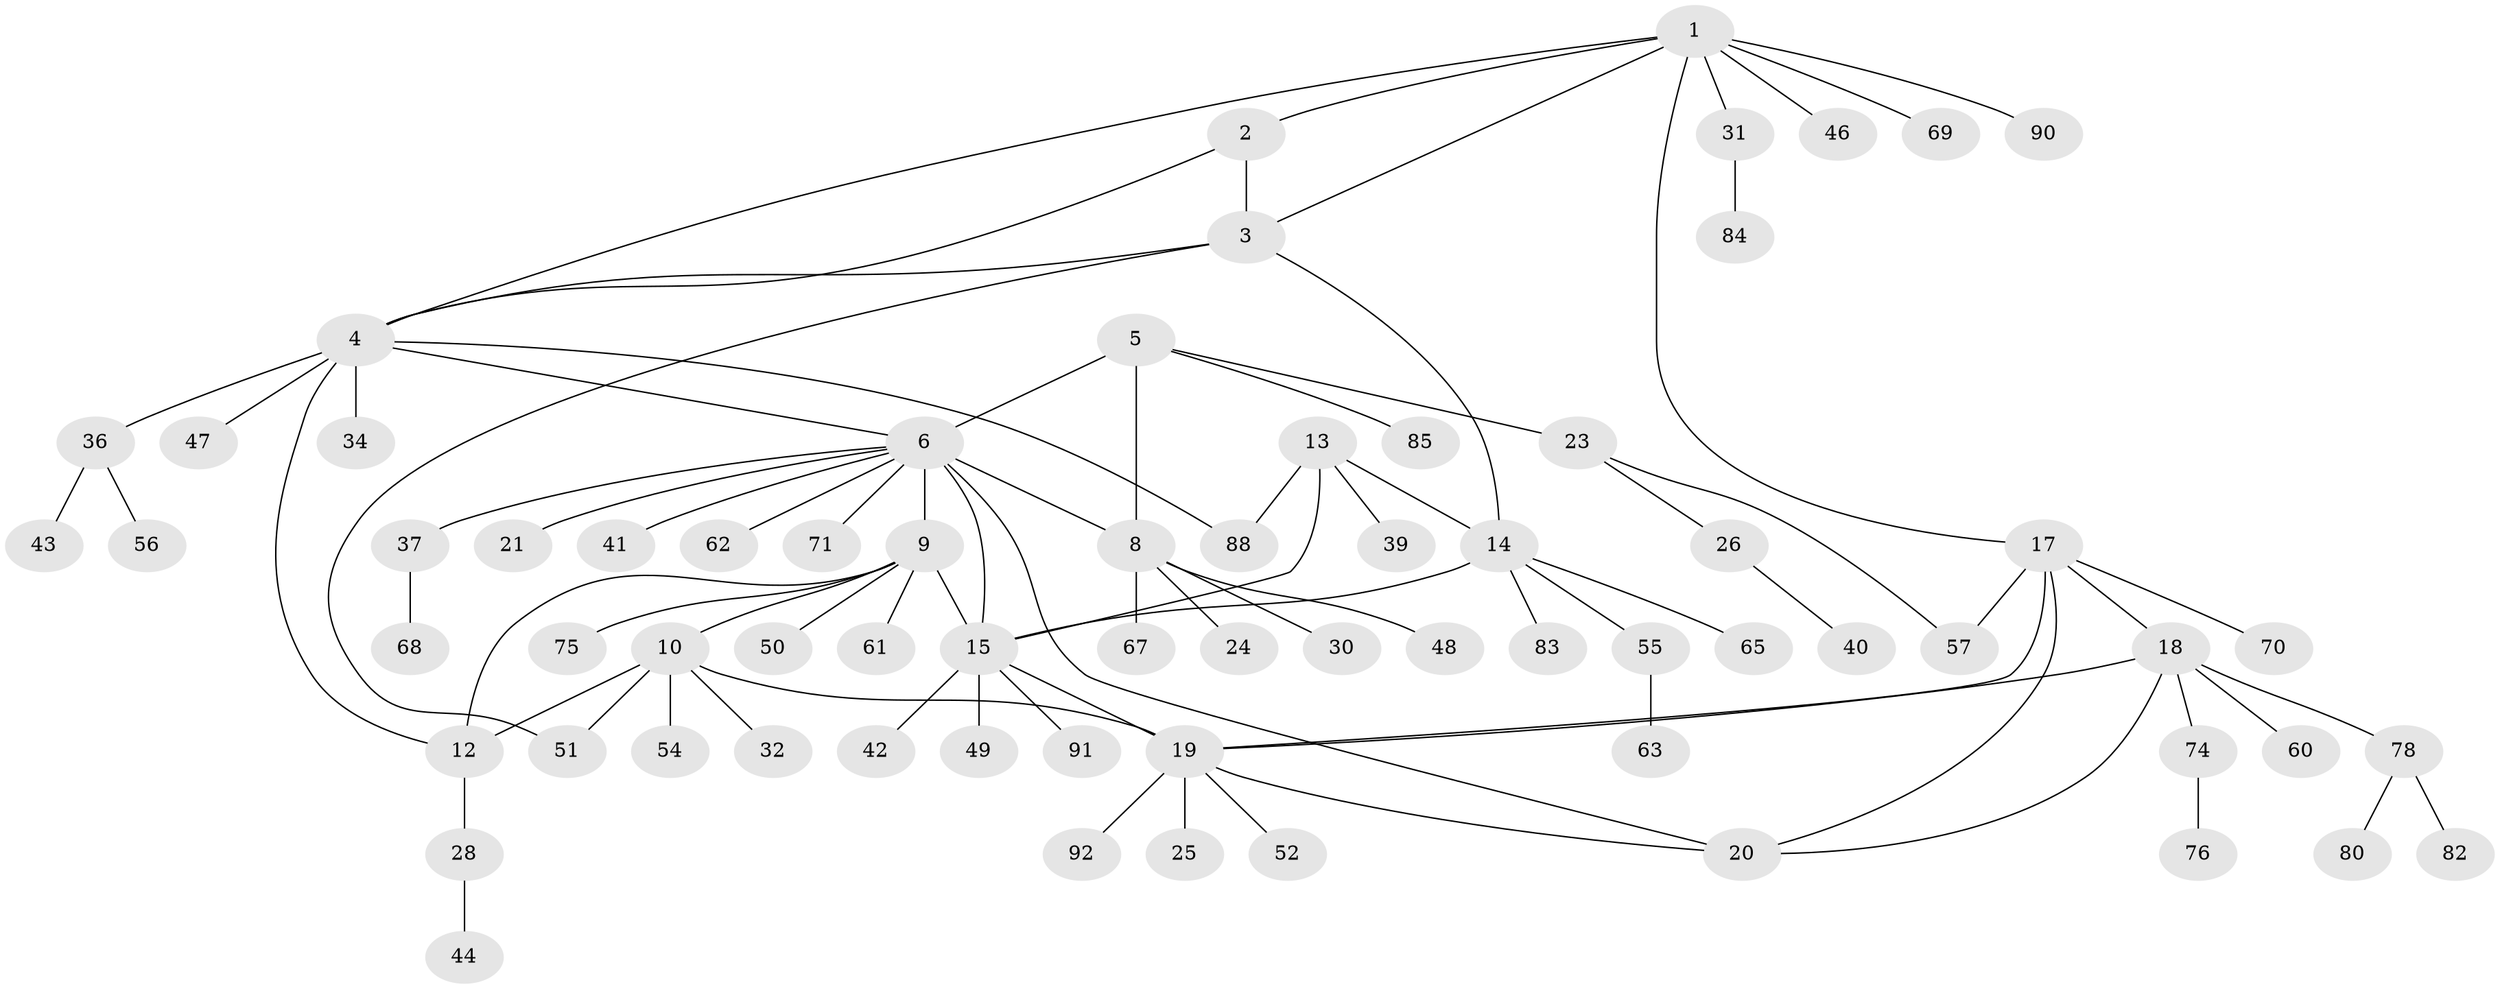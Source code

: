 // original degree distribution, {9: 0.03260869565217391, 3: 0.05434782608695652, 6: 0.06521739130434782, 10: 0.010869565217391304, 7: 0.043478260869565216, 5: 0.021739130434782608, 8: 0.021739130434782608, 4: 0.021739130434782608, 1: 0.5869565217391305, 2: 0.14130434782608695}
// Generated by graph-tools (version 1.1) at 2025/42/03/06/25 10:42:08]
// undirected, 69 vertices, 86 edges
graph export_dot {
graph [start="1"]
  node [color=gray90,style=filled];
  1 [super="+81"];
  2;
  3 [super="+64"];
  4 [super="+33"];
  5 [super="+35"];
  6 [super="+7"];
  8;
  9 [super="+11"];
  10 [super="+27"];
  12 [super="+86"];
  13 [super="+72"];
  14 [super="+53"];
  15 [super="+16"];
  17 [super="+29"];
  18 [super="+79"];
  19 [super="+22"];
  20;
  21;
  23;
  24;
  25;
  26 [super="+73"];
  28 [super="+38"];
  30;
  31 [super="+58"];
  32;
  34;
  36 [super="+45"];
  37 [super="+59"];
  39;
  40;
  41;
  42;
  43;
  44;
  46;
  47;
  48;
  49;
  50;
  51;
  52;
  54 [super="+66"];
  55;
  56;
  57;
  60;
  61 [super="+77"];
  62;
  63;
  65;
  67;
  68;
  69;
  70 [super="+89"];
  71;
  74;
  75;
  76;
  78;
  80 [super="+87"];
  82;
  83;
  84;
  85;
  88;
  90;
  91;
  92;
  1 -- 2;
  1 -- 3;
  1 -- 4;
  1 -- 17;
  1 -- 31;
  1 -- 46;
  1 -- 69;
  1 -- 90;
  2 -- 3;
  2 -- 4;
  3 -- 4;
  3 -- 14;
  3 -- 51;
  4 -- 12;
  4 -- 34;
  4 -- 36;
  4 -- 47;
  4 -- 88;
  4 -- 6;
  5 -- 6 [weight=2];
  5 -- 8;
  5 -- 23;
  5 -- 85;
  6 -- 8 [weight=2];
  6 -- 37;
  6 -- 41;
  6 -- 71;
  6 -- 20;
  6 -- 21;
  6 -- 62;
  6 -- 9;
  6 -- 15;
  8 -- 24;
  8 -- 30;
  8 -- 48;
  8 -- 67;
  9 -- 10 [weight=2];
  9 -- 12 [weight=2];
  9 -- 61;
  9 -- 75;
  9 -- 50;
  9 -- 15;
  10 -- 12;
  10 -- 19;
  10 -- 32;
  10 -- 51;
  10 -- 54;
  12 -- 28;
  13 -- 14;
  13 -- 15 [weight=2];
  13 -- 39;
  13 -- 88;
  14 -- 15 [weight=2];
  14 -- 55;
  14 -- 65;
  14 -- 83;
  15 -- 19;
  15 -- 49;
  15 -- 42;
  15 -- 91;
  17 -- 18;
  17 -- 19;
  17 -- 20;
  17 -- 57;
  17 -- 70;
  18 -- 19;
  18 -- 20;
  18 -- 60;
  18 -- 74;
  18 -- 78;
  19 -- 20;
  19 -- 25;
  19 -- 52;
  19 -- 92;
  23 -- 26;
  23 -- 57;
  26 -- 40;
  28 -- 44;
  31 -- 84;
  36 -- 43;
  36 -- 56;
  37 -- 68;
  55 -- 63;
  74 -- 76;
  78 -- 80;
  78 -- 82;
}
